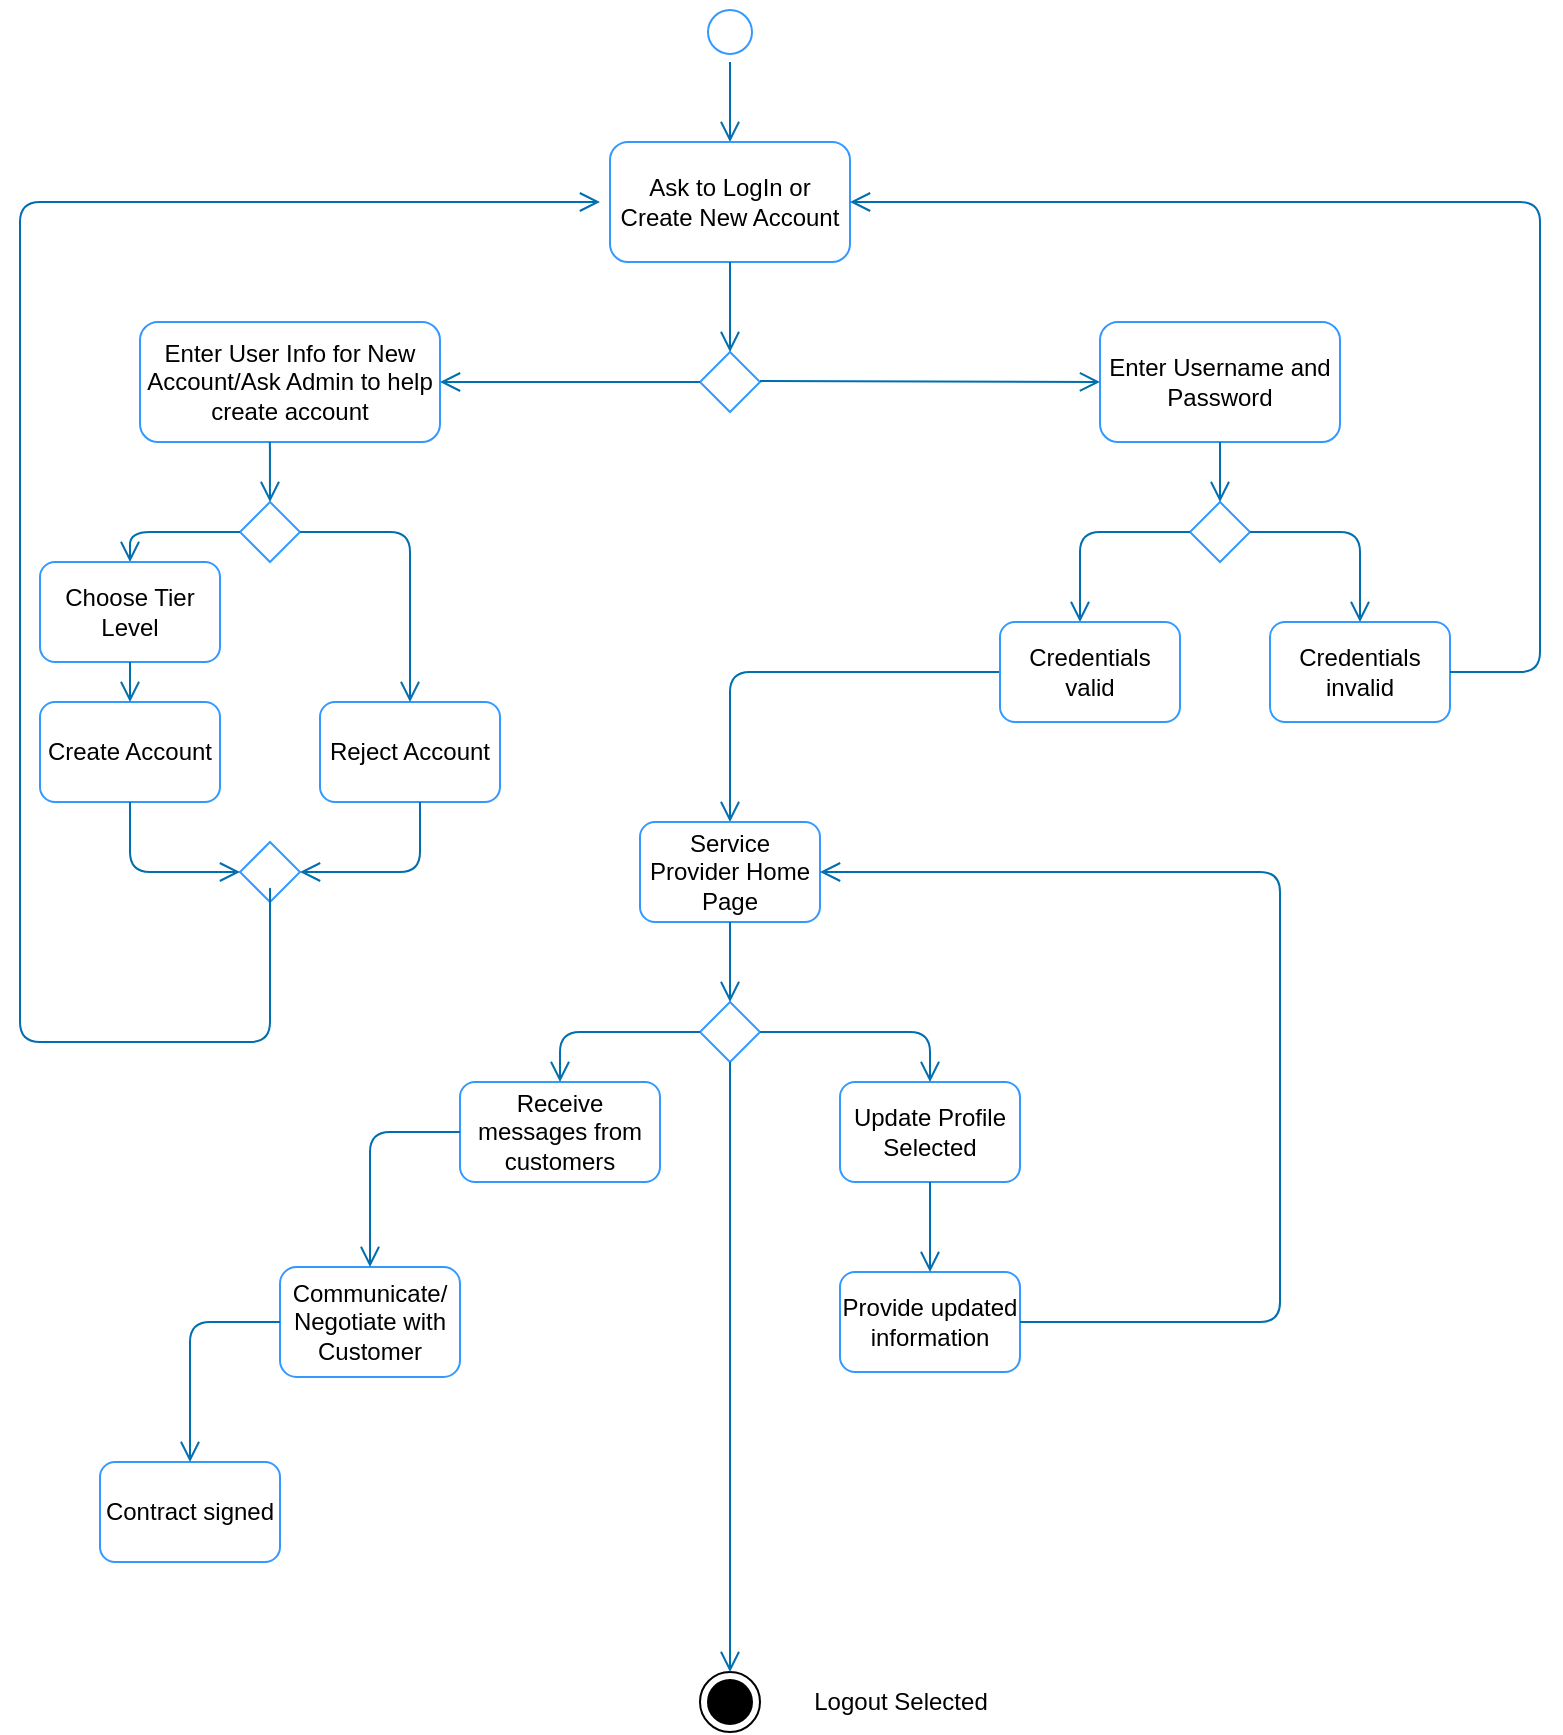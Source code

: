 <mxfile>
    <diagram id="szyyrKv_ytEflg2lGibI" name="Page-1">
        <mxGraphModel dx="1144" dy="519" grid="1" gridSize="10" guides="1" tooltips="1" connect="1" arrows="1" fold="1" page="1" pageScale="1" pageWidth="850" pageHeight="1100" math="0" shadow="0">
            <root>
                <mxCell id="0"/>
                <mxCell id="1" parent="0"/>
                <mxCell id="2" value="" style="ellipse;html=1;shape=startState;strokeColor=#3399FF;" vertex="1" parent="1">
                    <mxGeometry x="380" width="30" height="30" as="geometry"/>
                </mxCell>
                <mxCell id="3" value="" style="edgeStyle=orthogonalEdgeStyle;html=1;verticalAlign=bottom;endArrow=open;endSize=8;strokeColor=#006EAF;fillColor=#1ba1e2;" edge="1" parent="1" source="2">
                    <mxGeometry relative="1" as="geometry">
                        <mxPoint x="395" y="70" as="targetPoint"/>
                    </mxGeometry>
                </mxCell>
                <mxCell id="4" value="Ask to LogIn or Create New Account" style="rounded=1;whiteSpace=wrap;html=1;strokeColor=#3399FF;" vertex="1" parent="1">
                    <mxGeometry x="335" y="70" width="120" height="60" as="geometry"/>
                </mxCell>
                <mxCell id="5" value="Enter Username and Password" style="rounded=1;whiteSpace=wrap;html=1;strokeColor=#3399FF;" vertex="1" parent="1">
                    <mxGeometry x="580" y="160" width="120" height="60" as="geometry"/>
                </mxCell>
                <mxCell id="6" value="Enter User Info for New Account/Ask Admin to help create account" style="rounded=1;whiteSpace=wrap;html=1;strokeColor=#3399FF;" vertex="1" parent="1">
                    <mxGeometry x="100" y="160" width="150" height="60" as="geometry"/>
                </mxCell>
                <mxCell id="7" value="" style="rhombus;strokeColor=#3399FF;" vertex="1" parent="1">
                    <mxGeometry x="380" y="175" width="30" height="30" as="geometry"/>
                </mxCell>
                <mxCell id="8" value="" style="endArrow=open;startArrow=none;endFill=0;startFill=0;endSize=8;html=1;verticalAlign=bottom;labelBackgroundColor=none;strokeWidth=1;entryX=0;entryY=0.5;entryDx=0;entryDy=0;fillColor=#1ba1e2;strokeColor=#006EAF;" edge="1" parent="1" target="5">
                    <mxGeometry width="160" relative="1" as="geometry">
                        <mxPoint x="410" y="189.5" as="sourcePoint"/>
                        <mxPoint x="570" y="189.5" as="targetPoint"/>
                    </mxGeometry>
                </mxCell>
                <mxCell id="9" value="" style="endArrow=open;startArrow=none;endFill=0;startFill=0;endSize=8;html=1;verticalAlign=bottom;labelBackgroundColor=none;strokeWidth=1;entryX=1;entryY=0.5;entryDx=0;entryDy=0;fillColor=#1ba1e2;strokeColor=#006EAF;exitX=0;exitY=0.5;exitDx=0;exitDy=0;" edge="1" parent="1" source="7" target="6">
                    <mxGeometry width="160" relative="1" as="geometry">
                        <mxPoint x="380" y="240" as="sourcePoint"/>
                        <mxPoint x="550" y="240.5" as="targetPoint"/>
                    </mxGeometry>
                </mxCell>
                <mxCell id="10" value="" style="endArrow=open;startArrow=none;endFill=0;startFill=0;endSize=8;html=1;verticalAlign=bottom;labelBackgroundColor=none;strokeWidth=1;entryX=0.5;entryY=0;entryDx=0;entryDy=0;fillColor=#1ba1e2;strokeColor=#006EAF;exitX=0.5;exitY=1;exitDx=0;exitDy=0;" edge="1" parent="1" source="4" target="7">
                    <mxGeometry width="160" relative="1" as="geometry">
                        <mxPoint x="430" y="189.5" as="sourcePoint"/>
                        <mxPoint x="600" y="190" as="targetPoint"/>
                    </mxGeometry>
                </mxCell>
                <mxCell id="11" value="" style="rhombus;strokeColor=#3399FF;" vertex="1" parent="1">
                    <mxGeometry x="625" y="250" width="30" height="30" as="geometry"/>
                </mxCell>
                <mxCell id="12" value="" style="endArrow=open;startArrow=none;endFill=0;startFill=0;endSize=8;html=1;verticalAlign=bottom;labelBackgroundColor=none;strokeWidth=1;entryX=0.5;entryY=0;entryDx=0;entryDy=0;fillColor=#1ba1e2;strokeColor=#006EAF;exitX=0.5;exitY=1;exitDx=0;exitDy=0;" edge="1" parent="1" source="5" target="11">
                    <mxGeometry width="160" relative="1" as="geometry">
                        <mxPoint x="405" y="140" as="sourcePoint"/>
                        <mxPoint x="405" y="185" as="targetPoint"/>
                    </mxGeometry>
                </mxCell>
                <mxCell id="13" value="Reject Account" style="rounded=1;whiteSpace=wrap;html=1;strokeColor=#3399FF;" vertex="1" parent="1">
                    <mxGeometry x="190" y="350" width="90" height="50" as="geometry"/>
                </mxCell>
                <mxCell id="14" value="" style="rhombus;strokeColor=#3399FF;" vertex="1" parent="1">
                    <mxGeometry x="150" y="250" width="30" height="30" as="geometry"/>
                </mxCell>
                <mxCell id="15" value="" style="endArrow=open;startArrow=none;endFill=0;startFill=0;endSize=8;html=1;verticalAlign=bottom;labelBackgroundColor=none;strokeWidth=1;entryX=0.5;entryY=0;entryDx=0;entryDy=0;fillColor=#1ba1e2;strokeColor=#006EAF;exitX=0.433;exitY=1;exitDx=0;exitDy=0;exitPerimeter=0;" edge="1" parent="1" source="6" target="14">
                    <mxGeometry width="160" relative="1" as="geometry">
                        <mxPoint x="405" y="140" as="sourcePoint"/>
                        <mxPoint x="405" y="185" as="targetPoint"/>
                    </mxGeometry>
                </mxCell>
                <mxCell id="16" value="" style="endArrow=open;startArrow=none;endFill=0;startFill=0;endSize=8;html=1;verticalAlign=bottom;labelBackgroundColor=none;strokeWidth=1;fillColor=#1ba1e2;strokeColor=#006EAF;exitX=1;exitY=0.5;exitDx=0;exitDy=0;entryX=0.5;entryY=0;entryDx=0;entryDy=0;" edge="1" parent="1" source="14" target="13">
                    <mxGeometry width="160" relative="1" as="geometry">
                        <mxPoint x="180" y="290" as="sourcePoint"/>
                        <mxPoint x="220" y="300" as="targetPoint"/>
                        <Array as="points">
                            <mxPoint x="235" y="265"/>
                        </Array>
                    </mxGeometry>
                </mxCell>
                <mxCell id="17" value="Create Account" style="rounded=1;whiteSpace=wrap;html=1;strokeColor=#3399FF;" vertex="1" parent="1">
                    <mxGeometry x="50" y="350" width="90" height="50" as="geometry"/>
                </mxCell>
                <mxCell id="18" value="" style="endArrow=open;startArrow=none;endFill=0;startFill=0;endSize=8;html=1;verticalAlign=bottom;labelBackgroundColor=none;strokeWidth=1;fillColor=#1ba1e2;strokeColor=#006EAF;exitX=0;exitY=0.5;exitDx=0;exitDy=0;" edge="1" parent="1" source="14">
                    <mxGeometry width="160" relative="1" as="geometry">
                        <mxPoint x="190" y="275" as="sourcePoint"/>
                        <mxPoint x="95" y="280" as="targetPoint"/>
                        <Array as="points">
                            <mxPoint x="95" y="265"/>
                        </Array>
                    </mxGeometry>
                </mxCell>
                <mxCell id="19" value="" style="rhombus;strokeColor=#3399FF;" vertex="1" parent="1">
                    <mxGeometry x="150" y="420" width="30" height="30" as="geometry"/>
                </mxCell>
                <mxCell id="20" value="" style="endArrow=open;startArrow=none;endFill=0;startFill=0;endSize=8;html=1;verticalAlign=bottom;labelBackgroundColor=none;strokeWidth=1;fillColor=#1ba1e2;strokeColor=#006EAF;exitX=0.5;exitY=1;exitDx=0;exitDy=0;entryX=0;entryY=0.5;entryDx=0;entryDy=0;" edge="1" parent="1" source="17" target="19">
                    <mxGeometry width="160" relative="1" as="geometry">
                        <mxPoint x="160" y="275" as="sourcePoint"/>
                        <mxPoint x="105" y="320" as="targetPoint"/>
                        <Array as="points">
                            <mxPoint x="95" y="405"/>
                            <mxPoint x="95" y="435"/>
                        </Array>
                    </mxGeometry>
                </mxCell>
                <mxCell id="22" value="" style="endArrow=open;startArrow=none;endFill=0;startFill=0;endSize=8;html=1;verticalAlign=bottom;labelBackgroundColor=none;strokeWidth=1;fillColor=#1ba1e2;strokeColor=#006EAF;exitX=0.5;exitY=1;exitDx=0;exitDy=0;" edge="1" parent="1" source="19">
                    <mxGeometry width="160" relative="1" as="geometry">
                        <mxPoint x="165" y="440" as="sourcePoint"/>
                        <mxPoint x="330" y="100" as="targetPoint"/>
                        <Array as="points">
                            <mxPoint x="165" y="440"/>
                            <mxPoint x="165" y="520"/>
                            <mxPoint x="40" y="520"/>
                            <mxPoint x="40" y="440"/>
                            <mxPoint x="40" y="420"/>
                            <mxPoint x="40" y="100"/>
                        </Array>
                    </mxGeometry>
                </mxCell>
                <mxCell id="23" value="Credentials invalid" style="rounded=1;whiteSpace=wrap;html=1;strokeColor=#3399FF;" vertex="1" parent="1">
                    <mxGeometry x="665" y="310" width="90" height="50" as="geometry"/>
                </mxCell>
                <mxCell id="24" value="" style="endArrow=open;startArrow=none;endFill=0;startFill=0;endSize=8;html=1;verticalAlign=bottom;labelBackgroundColor=none;strokeWidth=1;fillColor=#1ba1e2;strokeColor=#006EAF;exitX=1;exitY=0.5;exitDx=0;exitDy=0;entryX=0.5;entryY=0;entryDx=0;entryDy=0;" edge="1" parent="1" target="23">
                    <mxGeometry width="160" relative="1" as="geometry">
                        <mxPoint x="655" y="265" as="sourcePoint"/>
                        <mxPoint x="695" y="300" as="targetPoint"/>
                        <Array as="points">
                            <mxPoint x="710" y="265"/>
                        </Array>
                    </mxGeometry>
                </mxCell>
                <mxCell id="25" value="" style="endArrow=open;startArrow=none;endFill=0;startFill=0;endSize=8;html=1;verticalAlign=bottom;labelBackgroundColor=none;strokeWidth=1;fillColor=#1ba1e2;strokeColor=#006EAF;exitX=0;exitY=0.5;exitDx=0;exitDy=0;entryX=0.5;entryY=0;entryDx=0;entryDy=0;" edge="1" parent="1">
                    <mxGeometry width="160" relative="1" as="geometry">
                        <mxPoint x="625" y="265" as="sourcePoint"/>
                        <mxPoint x="570" y="310" as="targetPoint"/>
                        <Array as="points">
                            <mxPoint x="570" y="265"/>
                        </Array>
                    </mxGeometry>
                </mxCell>
                <mxCell id="26" value="" style="endArrow=open;startArrow=none;endFill=0;startFill=0;endSize=8;html=1;verticalAlign=bottom;labelBackgroundColor=none;strokeWidth=1;fillColor=#1ba1e2;strokeColor=#006EAF;exitX=0;exitY=0.5;exitDx=0;exitDy=0;entryX=0.5;entryY=0;entryDx=0;entryDy=0;" edge="1" parent="1" source="28" target="29">
                    <mxGeometry width="160" relative="1" as="geometry">
                        <mxPoint x="570" y="360" as="sourcePoint"/>
                        <mxPoint x="395" y="370" as="targetPoint"/>
                        <Array as="points">
                            <mxPoint x="395" y="335"/>
                        </Array>
                    </mxGeometry>
                </mxCell>
                <mxCell id="27" value="" style="endArrow=open;startArrow=none;endFill=0;startFill=0;endSize=8;html=1;verticalAlign=bottom;labelBackgroundColor=none;strokeWidth=1;fillColor=#1ba1e2;strokeColor=#006EAF;exitX=1;exitY=0.5;exitDx=0;exitDy=0;entryX=1;entryY=0.5;entryDx=0;entryDy=0;" edge="1" parent="1" source="23" target="4">
                    <mxGeometry width="160" relative="1" as="geometry">
                        <mxPoint x="645" y="285" as="sourcePoint"/>
                        <mxPoint x="800" y="100" as="targetPoint"/>
                        <Array as="points">
                            <mxPoint x="800" y="335"/>
                            <mxPoint x="800" y="100"/>
                        </Array>
                    </mxGeometry>
                </mxCell>
                <mxCell id="28" value="Credentials valid" style="rounded=1;whiteSpace=wrap;html=1;strokeColor=#3399FF;" vertex="1" parent="1">
                    <mxGeometry x="530" y="310" width="90" height="50" as="geometry"/>
                </mxCell>
                <mxCell id="29" value="Service Provider Home Page" style="rounded=1;whiteSpace=wrap;html=1;strokeColor=#3399FF;" vertex="1" parent="1">
                    <mxGeometry x="350" y="410" width="90" height="50" as="geometry"/>
                </mxCell>
                <mxCell id="30" value="" style="rhombus;strokeColor=#3399FF;" vertex="1" parent="1">
                    <mxGeometry x="380" y="500" width="30" height="30" as="geometry"/>
                </mxCell>
                <mxCell id="31" value="" style="endArrow=open;startArrow=none;endFill=0;startFill=0;endSize=8;html=1;verticalAlign=bottom;labelBackgroundColor=none;strokeWidth=1;fillColor=#1ba1e2;strokeColor=#006EAF;exitX=0.5;exitY=1;exitDx=0;exitDy=0;entryX=0.5;entryY=0;entryDx=0;entryDy=0;" edge="1" parent="1" source="29" target="30">
                    <mxGeometry width="160" relative="1" as="geometry">
                        <mxPoint x="420" y="395" as="sourcePoint"/>
                        <mxPoint x="480" y="435" as="targetPoint"/>
                        <Array as="points">
                            <mxPoint x="395" y="480"/>
                        </Array>
                    </mxGeometry>
                </mxCell>
                <mxCell id="32" value="Receive messages from customers" style="rounded=1;whiteSpace=wrap;html=1;strokeColor=#3399FF;" vertex="1" parent="1">
                    <mxGeometry x="260" y="540" width="100" height="50" as="geometry"/>
                </mxCell>
                <mxCell id="33" value="Communicate/&lt;br&gt;Negotiate with Customer" style="rounded=1;whiteSpace=wrap;html=1;strokeColor=#3399FF;" vertex="1" parent="1">
                    <mxGeometry x="170" y="632.5" width="90" height="55" as="geometry"/>
                </mxCell>
                <mxCell id="34" value="Contract signed" style="rounded=1;whiteSpace=wrap;html=1;strokeColor=#3399FF;" vertex="1" parent="1">
                    <mxGeometry x="80" y="730" width="90" height="50" as="geometry"/>
                </mxCell>
                <mxCell id="35" value="" style="endArrow=open;startArrow=none;endFill=0;startFill=0;endSize=8;html=1;verticalAlign=bottom;labelBackgroundColor=none;strokeWidth=1;fillColor=#1ba1e2;strokeColor=#006EAF;exitX=0;exitY=0.5;exitDx=0;exitDy=0;entryX=0.5;entryY=0;entryDx=0;entryDy=0;" edge="1" parent="1" source="30" target="32">
                    <mxGeometry width="160" relative="1" as="geometry">
                        <mxPoint x="385" y="520" as="sourcePoint"/>
                        <mxPoint x="520" y="565" as="targetPoint"/>
                        <Array as="points">
                            <mxPoint x="310" y="515"/>
                        </Array>
                    </mxGeometry>
                </mxCell>
                <mxCell id="36" value="" style="endArrow=open;startArrow=none;endFill=0;startFill=0;endSize=8;html=1;verticalAlign=bottom;labelBackgroundColor=none;strokeWidth=1;fillColor=#1ba1e2;strokeColor=#006EAF;entryX=0.5;entryY=0;entryDx=0;entryDy=0;exitX=0;exitY=0.5;exitDx=0;exitDy=0;" edge="1" parent="1" source="32" target="33">
                    <mxGeometry width="160" relative="1" as="geometry">
                        <mxPoint x="250" y="565" as="sourcePoint"/>
                        <mxPoint x="185" y="585" as="targetPoint"/>
                        <Array as="points">
                            <mxPoint x="215" y="565"/>
                        </Array>
                    </mxGeometry>
                </mxCell>
                <mxCell id="37" value="" style="endArrow=open;startArrow=none;endFill=0;startFill=0;endSize=8;html=1;verticalAlign=bottom;labelBackgroundColor=none;strokeWidth=1;fillColor=#1ba1e2;strokeColor=#006EAF;exitX=0;exitY=0.5;exitDx=0;exitDy=0;entryX=0.5;entryY=0;entryDx=0;entryDy=0;" edge="1" parent="1" target="34" source="33">
                    <mxGeometry width="160" relative="1" as="geometry">
                        <mxPoint x="130" y="645" as="sourcePoint"/>
                        <mxPoint x="50" y="665" as="targetPoint"/>
                        <Array as="points">
                            <mxPoint x="125" y="660"/>
                        </Array>
                    </mxGeometry>
                </mxCell>
                <mxCell id="40" value="Update Profile Selected" style="rounded=1;whiteSpace=wrap;html=1;strokeColor=#3399FF;" vertex="1" parent="1">
                    <mxGeometry x="450" y="540" width="90" height="50" as="geometry"/>
                </mxCell>
                <mxCell id="41" value="" style="endArrow=open;startArrow=none;endFill=0;startFill=0;endSize=8;html=1;verticalAlign=bottom;labelBackgroundColor=none;strokeWidth=1;fillColor=#1ba1e2;strokeColor=#006EAF;exitX=1;exitY=0.5;exitDx=0;exitDy=0;entryX=0.5;entryY=0;entryDx=0;entryDy=0;" edge="1" parent="1" source="30" target="40">
                    <mxGeometry width="160" relative="1" as="geometry">
                        <mxPoint x="415" y="520" as="sourcePoint"/>
                        <mxPoint x="405" y="575" as="targetPoint"/>
                        <Array as="points">
                            <mxPoint x="495" y="515"/>
                        </Array>
                    </mxGeometry>
                </mxCell>
                <mxCell id="42" value="Provide updated information" style="rounded=1;whiteSpace=wrap;html=1;strokeColor=#3399FF;" vertex="1" parent="1">
                    <mxGeometry x="450" y="635" width="90" height="50" as="geometry"/>
                </mxCell>
                <mxCell id="43" value="" style="endArrow=open;startArrow=none;endFill=0;startFill=0;endSize=8;html=1;verticalAlign=bottom;labelBackgroundColor=none;strokeWidth=1;fillColor=#1ba1e2;strokeColor=#006EAF;exitX=0.5;exitY=1;exitDx=0;exitDy=0;entryX=0.5;entryY=0;entryDx=0;entryDy=0;" edge="1" parent="1" source="40" target="42">
                    <mxGeometry width="160" relative="1" as="geometry">
                        <mxPoint x="490" y="590" as="sourcePoint"/>
                        <mxPoint x="570" y="610" as="targetPoint"/>
                        <Array as="points"/>
                    </mxGeometry>
                </mxCell>
                <mxCell id="44" value="" style="ellipse;html=1;shape=endState;fillColor=#000000;strokeColor=#000000;" vertex="1" parent="1">
                    <mxGeometry x="380" y="835" width="30" height="30" as="geometry"/>
                </mxCell>
                <mxCell id="45" value="" style="endArrow=open;startArrow=none;endFill=0;startFill=0;endSize=8;html=1;verticalAlign=bottom;labelBackgroundColor=none;strokeWidth=1;fillColor=#1ba1e2;strokeColor=#006EAF;exitX=0.5;exitY=1;exitDx=0;exitDy=0;entryX=0.5;entryY=0;entryDx=0;entryDy=0;" edge="1" parent="1" source="30" target="44">
                    <mxGeometry width="160" relative="1" as="geometry">
                        <mxPoint x="400" y="535" as="sourcePoint"/>
                        <mxPoint x="505" y="645" as="targetPoint"/>
                        <Array as="points"/>
                    </mxGeometry>
                </mxCell>
                <mxCell id="46" value="Logout Selected" style="text;html=1;align=center;verticalAlign=middle;resizable=0;points=[];autosize=1;strokeColor=none;fillColor=none;" vertex="1" parent="1">
                    <mxGeometry x="430" y="840" width="100" height="20" as="geometry"/>
                </mxCell>
                <mxCell id="47" value="" style="endArrow=open;startArrow=none;endFill=0;startFill=0;endSize=8;html=1;verticalAlign=bottom;labelBackgroundColor=none;strokeWidth=1;fillColor=#1ba1e2;strokeColor=#006EAF;exitX=1;exitY=0.5;exitDx=0;exitDy=0;entryX=1;entryY=0.5;entryDx=0;entryDy=0;" edge="1" parent="1" source="42" target="29">
                    <mxGeometry width="160" relative="1" as="geometry">
                        <mxPoint x="670" y="590" as="sourcePoint"/>
                        <mxPoint x="670" y="890" as="targetPoint"/>
                        <Array as="points">
                            <mxPoint x="670" y="660"/>
                            <mxPoint x="670" y="435"/>
                        </Array>
                    </mxGeometry>
                </mxCell>
                <mxCell id="50" value="" style="endArrow=open;startArrow=none;endFill=0;startFill=0;endSize=8;html=1;verticalAlign=bottom;labelBackgroundColor=none;strokeWidth=1;fillColor=#1ba1e2;strokeColor=#006EAF;exitX=0.5;exitY=1;exitDx=0;exitDy=0;entryX=1;entryY=0.5;entryDx=0;entryDy=0;" edge="1" parent="1" target="19">
                    <mxGeometry width="160" relative="1" as="geometry">
                        <mxPoint x="240" y="400" as="sourcePoint"/>
                        <mxPoint x="295" y="435" as="targetPoint"/>
                        <Array as="points">
                            <mxPoint x="240" y="405"/>
                            <mxPoint x="240" y="435"/>
                        </Array>
                    </mxGeometry>
                </mxCell>
                <mxCell id="51" value="Choose Tier Level" style="rounded=1;whiteSpace=wrap;html=1;strokeColor=#3399FF;" vertex="1" parent="1">
                    <mxGeometry x="50" y="280" width="90" height="50" as="geometry"/>
                </mxCell>
                <mxCell id="52" value="" style="endArrow=open;startArrow=none;endFill=0;startFill=0;endSize=8;html=1;verticalAlign=bottom;labelBackgroundColor=none;strokeWidth=1;entryX=0.5;entryY=0;entryDx=0;entryDy=0;fillColor=#1ba1e2;strokeColor=#006EAF;exitX=0.5;exitY=1;exitDx=0;exitDy=0;" edge="1" parent="1" source="51" target="17">
                    <mxGeometry width="160" relative="1" as="geometry">
                        <mxPoint x="95" y="340" as="sourcePoint"/>
                        <mxPoint x="175" y="260" as="targetPoint"/>
                    </mxGeometry>
                </mxCell>
            </root>
        </mxGraphModel>
    </diagram>
</mxfile>